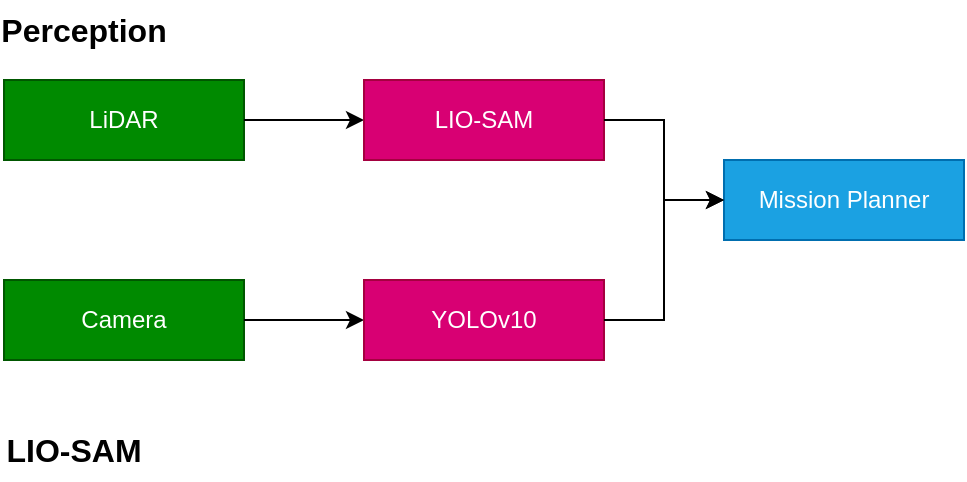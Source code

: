 <mxfile version="27.2.0">
  <diagram name="Page-1" id="TS4pUNaJphcrqlXcpazm">
    <mxGraphModel dx="1234" dy="771" grid="1" gridSize="10" guides="1" tooltips="1" connect="1" arrows="1" fold="1" page="1" pageScale="1" pageWidth="827" pageHeight="1169" math="0" shadow="0">
      <root>
        <mxCell id="0" />
        <mxCell id="1" parent="0" />
        <mxCell id="RvyA6hhyUbeuCWu5KhrH-2" value="LiDAR" style="rounded=0;whiteSpace=wrap;html=1;fillColor=#008a00;fontColor=#ffffff;strokeColor=#005700;" parent="1" vertex="1">
          <mxGeometry x="40" y="120" width="120" height="40" as="geometry" />
        </mxCell>
        <mxCell id="RvyA6hhyUbeuCWu5KhrH-3" value="" style="endArrow=classic;html=1;rounded=0;exitX=1;exitY=0.5;exitDx=0;exitDy=0;entryX=0;entryY=0.5;entryDx=0;entryDy=0;" parent="1" source="RvyA6hhyUbeuCWu5KhrH-2" target="RvyA6hhyUbeuCWu5KhrH-4" edge="1">
          <mxGeometry width="50" height="50" relative="1" as="geometry">
            <mxPoint x="390" y="420" as="sourcePoint" />
            <mxPoint x="440" y="370" as="targetPoint" />
          </mxGeometry>
        </mxCell>
        <mxCell id="RvyA6hhyUbeuCWu5KhrH-4" value="LIO-SAM" style="rounded=0;whiteSpace=wrap;html=1;fillColor=#d80073;fontColor=#ffffff;strokeColor=#A50040;" parent="1" vertex="1">
          <mxGeometry x="220" y="120" width="120" height="40" as="geometry" />
        </mxCell>
        <mxCell id="RvyA6hhyUbeuCWu5KhrH-5" value="Mission Planner" style="rounded=0;whiteSpace=wrap;html=1;fillColor=#1ba1e2;fontColor=#ffffff;strokeColor=#006EAF;" parent="1" vertex="1">
          <mxGeometry x="400" y="160" width="120" height="40" as="geometry" />
        </mxCell>
        <mxCell id="RvyA6hhyUbeuCWu5KhrH-6" value="" style="endArrow=classic;html=1;rounded=0;entryX=0;entryY=0.5;entryDx=0;entryDy=0;exitX=1;exitY=0.5;exitDx=0;exitDy=0;" parent="1" source="RvyA6hhyUbeuCWu5KhrH-4" target="RvyA6hhyUbeuCWu5KhrH-5" edge="1">
          <mxGeometry width="50" height="50" relative="1" as="geometry">
            <mxPoint x="380" y="180" as="sourcePoint" />
            <mxPoint x="240" y="140" as="targetPoint" />
            <Array as="points">
              <mxPoint x="370" y="140" />
              <mxPoint x="370" y="180" />
            </Array>
          </mxGeometry>
        </mxCell>
        <mxCell id="RvyA6hhyUbeuCWu5KhrH-8" value="Camera" style="rounded=0;whiteSpace=wrap;html=1;fillColor=#008a00;fontColor=#ffffff;strokeColor=#005700;" parent="1" vertex="1">
          <mxGeometry x="40" y="220" width="120" height="40" as="geometry" />
        </mxCell>
        <mxCell id="RvyA6hhyUbeuCWu5KhrH-9" value="" style="endArrow=classic;html=1;rounded=0;exitX=1;exitY=0.5;exitDx=0;exitDy=0;entryX=0;entryY=0.5;entryDx=0;entryDy=0;" parent="1" source="RvyA6hhyUbeuCWu5KhrH-8" target="RvyA6hhyUbeuCWu5KhrH-10" edge="1">
          <mxGeometry width="50" height="50" relative="1" as="geometry">
            <mxPoint x="390" y="520" as="sourcePoint" />
            <mxPoint x="440" y="470" as="targetPoint" />
          </mxGeometry>
        </mxCell>
        <mxCell id="RvyA6hhyUbeuCWu5KhrH-10" value="YOLOv10" style="rounded=0;whiteSpace=wrap;html=1;fillColor=#d80073;fontColor=#ffffff;strokeColor=#A50040;" parent="1" vertex="1">
          <mxGeometry x="220" y="220" width="120" height="40" as="geometry" />
        </mxCell>
        <mxCell id="RvyA6hhyUbeuCWu5KhrH-11" value="" style="endArrow=classic;html=1;rounded=0;entryX=0;entryY=0.5;entryDx=0;entryDy=0;exitX=1;exitY=0.5;exitDx=0;exitDy=0;" parent="1" source="RvyA6hhyUbeuCWu5KhrH-10" target="RvyA6hhyUbeuCWu5KhrH-5" edge="1">
          <mxGeometry width="50" height="50" relative="1" as="geometry">
            <mxPoint x="380" y="280" as="sourcePoint" />
            <mxPoint x="400" y="280" as="targetPoint" />
            <Array as="points">
              <mxPoint x="370" y="240" />
              <mxPoint x="370" y="180" />
            </Array>
          </mxGeometry>
        </mxCell>
        <mxCell id="RvyA6hhyUbeuCWu5KhrH-12" value="&lt;font style=&quot;font-size: 16px;&quot;&gt;Perception&lt;/font&gt;" style="text;html=1;align=center;verticalAlign=middle;whiteSpace=wrap;rounded=0;fontStyle=1" parent="1" vertex="1">
          <mxGeometry x="50" y="80" width="60" height="30" as="geometry" />
        </mxCell>
        <mxCell id="1KH2IxndzdE0YH2LAd0B-2" value="&lt;font style=&quot;font-size: 16px;&quot;&gt;LIO-SAM&lt;/font&gt;" style="text;html=1;align=center;verticalAlign=middle;whiteSpace=wrap;rounded=0;fontStyle=1" vertex="1" parent="1">
          <mxGeometry x="40" y="290" width="70" height="30" as="geometry" />
        </mxCell>
      </root>
    </mxGraphModel>
  </diagram>
</mxfile>
